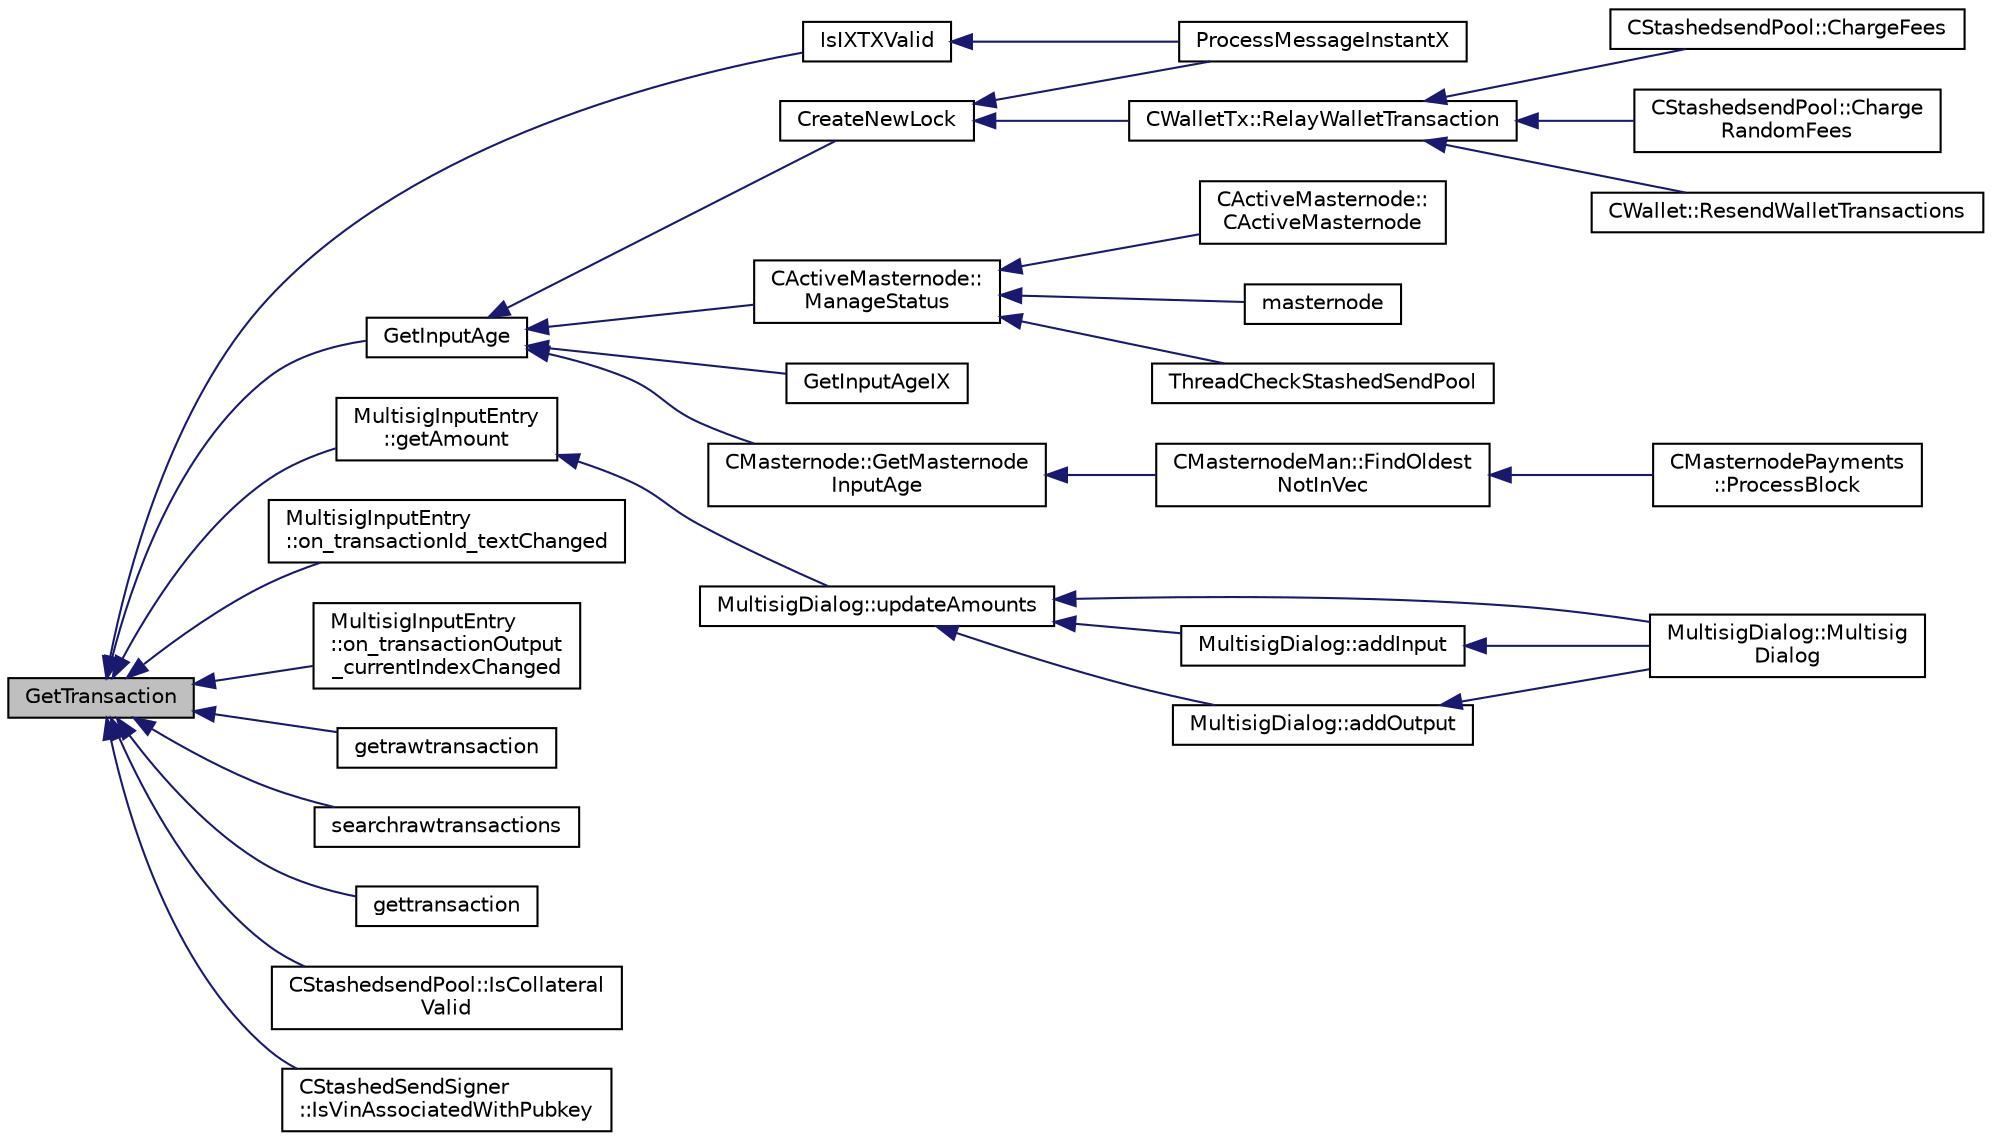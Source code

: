 digraph "GetTransaction"
{
  edge [fontname="Helvetica",fontsize="10",labelfontname="Helvetica",labelfontsize="10"];
  node [fontname="Helvetica",fontsize="10",shape=record];
  rankdir="LR";
  Node184 [label="GetTransaction",height=0.2,width=0.4,color="black", fillcolor="grey75", style="filled", fontcolor="black"];
  Node184 -> Node185 [dir="back",color="midnightblue",fontsize="10",style="solid",fontname="Helvetica"];
  Node185 [label="IsIXTXValid",height=0.2,width=0.4,color="black", fillcolor="white", style="filled",URL="$d6/d5f/instantx_8h.html#a091b5dc50769595bb701d5f85ca475e5"];
  Node185 -> Node186 [dir="back",color="midnightblue",fontsize="10",style="solid",fontname="Helvetica"];
  Node186 [label="ProcessMessageInstantX",height=0.2,width=0.4,color="black", fillcolor="white", style="filled",URL="$d6/d5f/instantx_8h.html#aa516cb499ead2691d8ab216a499db5d0"];
  Node184 -> Node187 [dir="back",color="midnightblue",fontsize="10",style="solid",fontname="Helvetica"];
  Node187 [label="GetInputAge",height=0.2,width=0.4,color="black", fillcolor="white", style="filled",URL="$d4/dbf/main_8h.html#ae137d76bbcaf8d65fab905889b504e26"];
  Node187 -> Node188 [dir="back",color="midnightblue",fontsize="10",style="solid",fontname="Helvetica"];
  Node188 [label="CActiveMasternode::\lManageStatus",height=0.2,width=0.4,color="black", fillcolor="white", style="filled",URL="$d9/d29/class_c_active_masternode.html#a8004b3b2100da7dcfedbd1e959633e51"];
  Node188 -> Node189 [dir="back",color="midnightblue",fontsize="10",style="solid",fontname="Helvetica"];
  Node189 [label="CActiveMasternode::\lCActiveMasternode",height=0.2,width=0.4,color="black", fillcolor="white", style="filled",URL="$d9/d29/class_c_active_masternode.html#a7ffb946d1b2aad0054d3b3efce8c0543"];
  Node188 -> Node190 [dir="back",color="midnightblue",fontsize="10",style="solid",fontname="Helvetica"];
  Node190 [label="masternode",height=0.2,width=0.4,color="black", fillcolor="white", style="filled",URL="$d5/d6b/rpcstashedsend_8cpp.html#a30609e443aeb47c29ed0878d16b1b5e1"];
  Node188 -> Node191 [dir="back",color="midnightblue",fontsize="10",style="solid",fontname="Helvetica"];
  Node191 [label="ThreadCheckStashedSendPool",height=0.2,width=0.4,color="black", fillcolor="white", style="filled",URL="$d9/dbc/stashedsend_8h.html#ab583ddc86effded8432ea5387f77d883"];
  Node187 -> Node192 [dir="back",color="midnightblue",fontsize="10",style="solid",fontname="Helvetica"];
  Node192 [label="CreateNewLock",height=0.2,width=0.4,color="black", fillcolor="white", style="filled",URL="$d6/d5f/instantx_8h.html#a3774b6dae3dfa0a6c85e3604e742150c"];
  Node192 -> Node186 [dir="back",color="midnightblue",fontsize="10",style="solid",fontname="Helvetica"];
  Node192 -> Node193 [dir="back",color="midnightblue",fontsize="10",style="solid",fontname="Helvetica"];
  Node193 [label="CWalletTx::RelayWalletTransaction",height=0.2,width=0.4,color="black", fillcolor="white", style="filled",URL="$d6/d53/class_c_wallet_tx.html#aec8c50f3fcde27525485b6cd4a4e19b5"];
  Node193 -> Node194 [dir="back",color="midnightblue",fontsize="10",style="solid",fontname="Helvetica"];
  Node194 [label="CStashedsendPool::ChargeFees",height=0.2,width=0.4,color="black", fillcolor="white", style="filled",URL="$dd/d8a/class_c_stashedsend_pool.html#acd76c93879dbcbdda4ca0a253f0d9c68",tooltip="Charge fees to bad actors (Charge clients a fee if they&#39;re abusive) "];
  Node193 -> Node195 [dir="back",color="midnightblue",fontsize="10",style="solid",fontname="Helvetica"];
  Node195 [label="CStashedsendPool::Charge\lRandomFees",height=0.2,width=0.4,color="black", fillcolor="white", style="filled",URL="$dd/d8a/class_c_stashedsend_pool.html#abcf715f6e5e01039218bf4881fffc3fe",tooltip="Rarely charge fees to pay miners. "];
  Node193 -> Node196 [dir="back",color="midnightblue",fontsize="10",style="solid",fontname="Helvetica"];
  Node196 [label="CWallet::ResendWalletTransactions",height=0.2,width=0.4,color="black", fillcolor="white", style="filled",URL="$d2/de5/class_c_wallet.html#ace33dcf23623d2036a38696bc3a94553"];
  Node187 -> Node197 [dir="back",color="midnightblue",fontsize="10",style="solid",fontname="Helvetica"];
  Node197 [label="GetInputAgeIX",height=0.2,width=0.4,color="black", fillcolor="white", style="filled",URL="$d4/dbf/main_8h.html#a5c7b9ac7929375148311307df7e446d0"];
  Node187 -> Node198 [dir="back",color="midnightblue",fontsize="10",style="solid",fontname="Helvetica"];
  Node198 [label="CMasternode::GetMasternode\lInputAge",height=0.2,width=0.4,color="black", fillcolor="white", style="filled",URL="$d6/dac/class_c_masternode.html#abc43d7a984d888b6dbc59a667a2fbc17"];
  Node198 -> Node199 [dir="back",color="midnightblue",fontsize="10",style="solid",fontname="Helvetica"];
  Node199 [label="CMasternodeMan::FindOldest\lNotInVec",height=0.2,width=0.4,color="black", fillcolor="white", style="filled",URL="$dc/d6b/class_c_masternode_man.html#a573f7201b1bc84d277d17c4e165f8842"];
  Node199 -> Node200 [dir="back",color="midnightblue",fontsize="10",style="solid",fontname="Helvetica"];
  Node200 [label="CMasternodePayments\l::ProcessBlock",height=0.2,width=0.4,color="black", fillcolor="white", style="filled",URL="$dc/d9a/class_c_masternode_payments.html#aa23dfbc148f10f601e9771bfcffea441"];
  Node184 -> Node201 [dir="back",color="midnightblue",fontsize="10",style="solid",fontname="Helvetica"];
  Node201 [label="MultisigInputEntry\l::getAmount",height=0.2,width=0.4,color="black", fillcolor="white", style="filled",URL="$d9/d3d/class_multisig_input_entry.html#a0b0e1379adc39ad68ab4a69b428a58f1"];
  Node201 -> Node202 [dir="back",color="midnightblue",fontsize="10",style="solid",fontname="Helvetica"];
  Node202 [label="MultisigDialog::updateAmounts",height=0.2,width=0.4,color="black", fillcolor="white", style="filled",URL="$d4/df4/class_multisig_dialog.html#a379a982d66b016e0e6f43a6d7dc8527a"];
  Node202 -> Node203 [dir="back",color="midnightblue",fontsize="10",style="solid",fontname="Helvetica"];
  Node203 [label="MultisigDialog::Multisig\lDialog",height=0.2,width=0.4,color="black", fillcolor="white", style="filled",URL="$d4/df4/class_multisig_dialog.html#af8ff2a9f6dc05a9468d955cb428c6474"];
  Node202 -> Node204 [dir="back",color="midnightblue",fontsize="10",style="solid",fontname="Helvetica"];
  Node204 [label="MultisigDialog::addInput",height=0.2,width=0.4,color="black", fillcolor="white", style="filled",URL="$d4/df4/class_multisig_dialog.html#a52e84a493f932da1e9e40b4c90d4e35a"];
  Node204 -> Node203 [dir="back",color="midnightblue",fontsize="10",style="solid",fontname="Helvetica"];
  Node202 -> Node205 [dir="back",color="midnightblue",fontsize="10",style="solid",fontname="Helvetica"];
  Node205 [label="MultisigDialog::addOutput",height=0.2,width=0.4,color="black", fillcolor="white", style="filled",URL="$d4/df4/class_multisig_dialog.html#a2fcffef63f71dc0178f4abdc3de2f850"];
  Node205 -> Node203 [dir="back",color="midnightblue",fontsize="10",style="solid",fontname="Helvetica"];
  Node184 -> Node206 [dir="back",color="midnightblue",fontsize="10",style="solid",fontname="Helvetica"];
  Node206 [label="MultisigInputEntry\l::on_transactionId_textChanged",height=0.2,width=0.4,color="black", fillcolor="white", style="filled",URL="$d9/d3d/class_multisig_input_entry.html#a1cb42a240e71f999f06fbf7e4ffbc982"];
  Node184 -> Node207 [dir="back",color="midnightblue",fontsize="10",style="solid",fontname="Helvetica"];
  Node207 [label="MultisigInputEntry\l::on_transactionOutput\l_currentIndexChanged",height=0.2,width=0.4,color="black", fillcolor="white", style="filled",URL="$d9/d3d/class_multisig_input_entry.html#a122ee9305bd98ccb311698169be45941"];
  Node184 -> Node208 [dir="back",color="midnightblue",fontsize="10",style="solid",fontname="Helvetica"];
  Node208 [label="getrawtransaction",height=0.2,width=0.4,color="black", fillcolor="white", style="filled",URL="$dc/da8/rpcrawtransaction_8cpp.html#a12e1b8a05d99d1544e5343c2282cc55a"];
  Node184 -> Node209 [dir="back",color="midnightblue",fontsize="10",style="solid",fontname="Helvetica"];
  Node209 [label="searchrawtransactions",height=0.2,width=0.4,color="black", fillcolor="white", style="filled",URL="$dc/da8/rpcrawtransaction_8cpp.html#ae119520f4c7a75fcaf31fbfaf8dff482"];
  Node184 -> Node210 [dir="back",color="midnightblue",fontsize="10",style="solid",fontname="Helvetica"];
  Node210 [label="gettransaction",height=0.2,width=0.4,color="black", fillcolor="white", style="filled",URL="$df/d1d/rpcwallet_8cpp.html#a845c15a1402787fcf2cc021111ea89f5"];
  Node184 -> Node211 [dir="back",color="midnightblue",fontsize="10",style="solid",fontname="Helvetica"];
  Node211 [label="CStashedsendPool::IsCollateral\lValid",height=0.2,width=0.4,color="black", fillcolor="white", style="filled",URL="$dd/d8a/class_c_stashedsend_pool.html#a953b684a05b58919c45c8c6f159b0b14",tooltip="If the collateral is valid given by a client. "];
  Node184 -> Node212 [dir="back",color="midnightblue",fontsize="10",style="solid",fontname="Helvetica"];
  Node212 [label="CStashedSendSigner\l::IsVinAssociatedWithPubkey",height=0.2,width=0.4,color="black", fillcolor="white", style="filled",URL="$da/d0a/class_c_stashed_send_signer.html#aaca192c63b69266a4ac439051d3bbf58",tooltip="Is the inputs associated with this public key? (and there is 20000 ION - checking if valid masternode..."];
}
